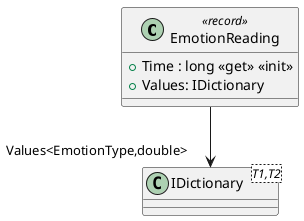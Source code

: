 @startuml
class EmotionReading <<record>> {
    + Time : long <<get>> <<init>>
    + Values: IDictionary
}
class "IDictionary"<T1,T2> {
}
EmotionReading --> "Values<EmotionType,double>" "IDictionary"
@enduml
